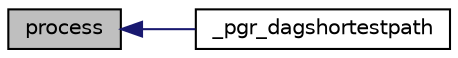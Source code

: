 digraph "process"
{
  edge [fontname="Helvetica",fontsize="10",labelfontname="Helvetica",labelfontsize="10"];
  node [fontname="Helvetica",fontsize="10",shape=record];
  rankdir="LR";
  Node80 [label="process",height=0.2,width=0.4,color="black", fillcolor="grey75", style="filled", fontcolor="black"];
  Node80 -> Node81 [dir="back",color="midnightblue",fontsize="10",style="solid",fontname="Helvetica"];
  Node81 [label="_pgr_dagshortestpath",height=0.2,width=0.4,color="black", fillcolor="white", style="filled",URL="$dagShortestPath_8c.html#a49e0d63698401171fbac9916c904937c"];
}
